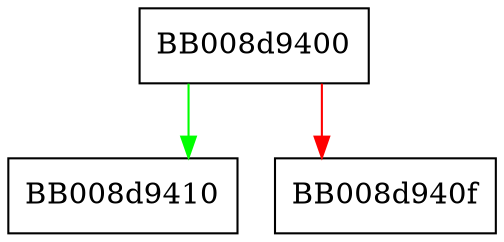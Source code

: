 digraph readlink {
  node [shape="box"];
  graph [splines=ortho];
  BB008d9400 -> BB008d9410 [color="green"];
  BB008d9400 -> BB008d940f [color="red"];
}
